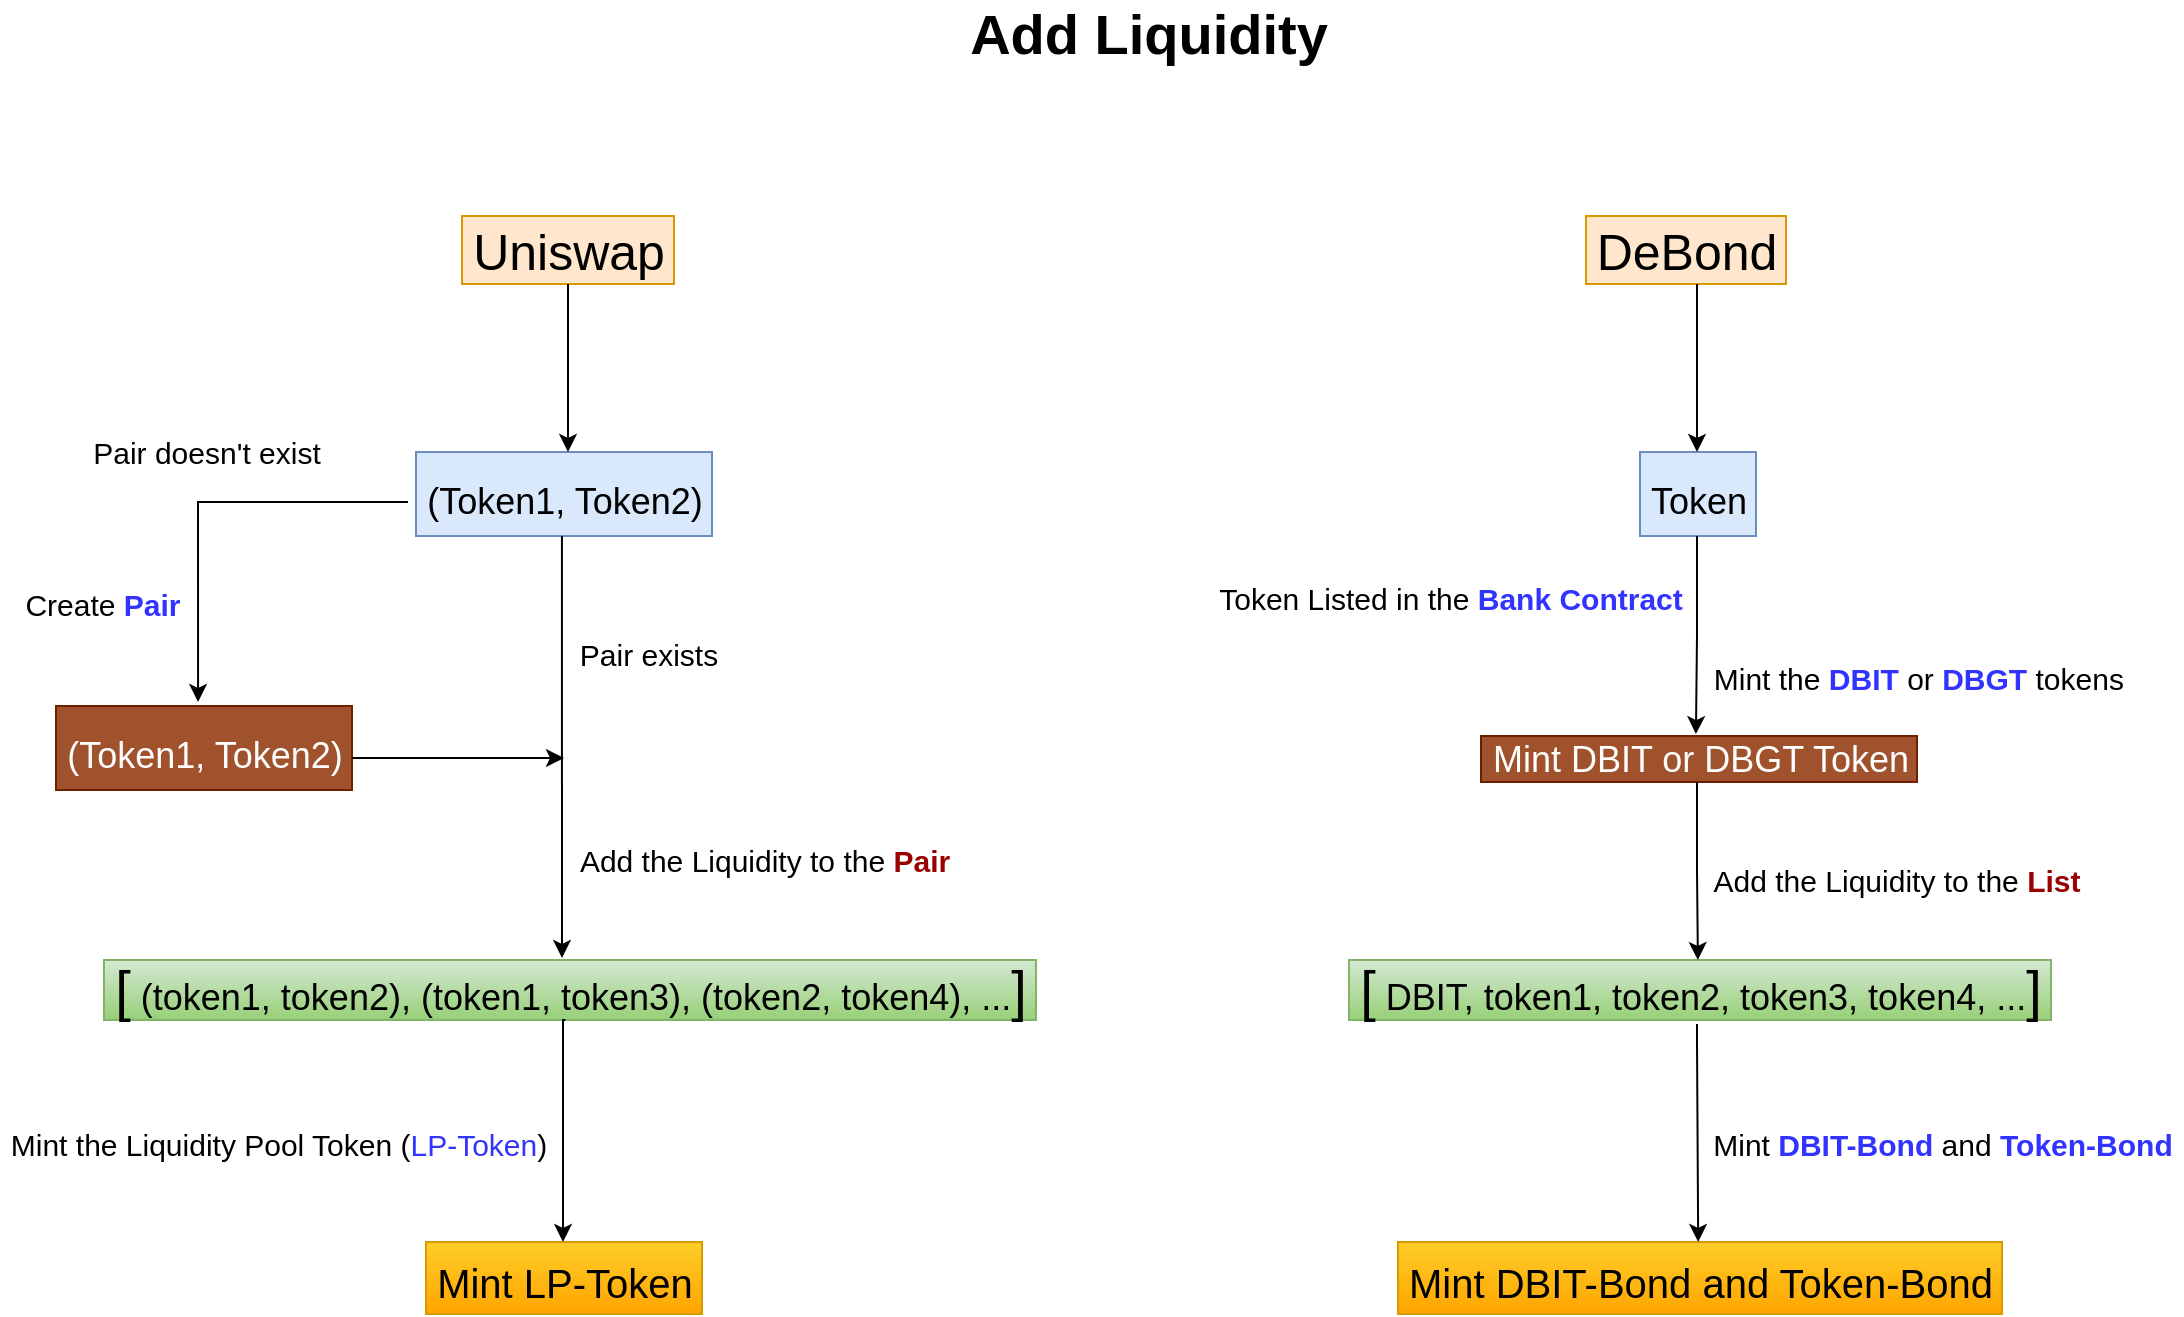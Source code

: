 <mxfile version="16.6.4" type="github">
  <diagram id="2oeUySleaV4vJK9pJLwO" name="Page-1">
    <mxGraphModel dx="1420" dy="805" grid="0" gridSize="10" guides="1" tooltips="1" connect="1" arrows="1" fold="1" page="1" pageScale="1" pageWidth="1169" pageHeight="827" math="0" shadow="0">
      <root>
        <mxCell id="0" />
        <mxCell id="1" parent="0" />
        <mxCell id="Drk82KQ6Ul8CciXEeTbn-1" value="&lt;font style=&quot;font-size: 28px&quot;&gt;Add Liquidity&lt;/font&gt;" style="text;html=1;resizable=0;autosize=1;align=center;verticalAlign=middle;points=[];fillColor=none;strokeColor=none;rounded=0;fontStyle=1" parent="1" vertex="1">
          <mxGeometry x="490" y="39" width="189" height="24" as="geometry" />
        </mxCell>
        <mxCell id="KYhHVB4WSsh-iQpejZ-_-1" value="Uniswap" style="text;html=1;resizable=0;autosize=1;align=center;verticalAlign=middle;points=[];rounded=0;fontSize=25;fillColor=#ffe6cc;strokeColor=#d79b00;" vertex="1" parent="1">
          <mxGeometry x="242" y="142" width="106" height="34" as="geometry" />
        </mxCell>
        <mxCell id="KYhHVB4WSsh-iQpejZ-_-2" value="DeBond" style="text;html=1;resizable=0;autosize=1;align=center;verticalAlign=middle;points=[];fillColor=#ffe6cc;strokeColor=#d79b00;rounded=0;fontSize=25;" vertex="1" parent="1">
          <mxGeometry x="804" y="142" width="100" height="34" as="geometry" />
        </mxCell>
        <mxCell id="KYhHVB4WSsh-iQpejZ-_-3" value="&lt;font style=&quot;font-size: 18px&quot;&gt;(Token1, Token2)&lt;/font&gt;" style="text;html=1;resizable=0;autosize=1;align=center;verticalAlign=middle;points=[];fillColor=#dae8fc;strokeColor=#6c8ebf;rounded=0;fontSize=28;" vertex="1" parent="1">
          <mxGeometry x="219" y="260" width="148" height="42" as="geometry" />
        </mxCell>
        <mxCell id="KYhHVB4WSsh-iQpejZ-_-4" value="&lt;font style=&quot;font-size: 18px&quot;&gt;(Token1, Token2)&lt;/font&gt;" style="text;html=1;resizable=0;autosize=1;align=center;verticalAlign=middle;points=[];fillColor=#a0522d;strokeColor=#6D1F00;rounded=0;fontSize=28;fontColor=#ffffff;" vertex="1" parent="1">
          <mxGeometry x="39" y="387" width="148" height="42" as="geometry" />
        </mxCell>
        <mxCell id="KYhHVB4WSsh-iQpejZ-_-5" value="&lt;font style=&quot;font-size: 28px&quot;&gt;[&lt;/font&gt; (token1, token2), (token1, token3), (token2, token4), ...&lt;font style=&quot;font-size: 28px&quot;&gt;]&lt;/font&gt;" style="text;html=1;resizable=0;autosize=1;align=center;verticalAlign=middle;points=[];fillColor=#d5e8d4;rounded=0;fontSize=18;gradientColor=#97d077;strokeColor=#82b366;" vertex="1" parent="1">
          <mxGeometry x="63" y="514" width="466" height="30" as="geometry" />
        </mxCell>
        <mxCell id="KYhHVB4WSsh-iQpejZ-_-7" value="" style="edgeStyle=elbowEdgeStyle;elbow=vertical;endArrow=classic;html=1;rounded=0;fontSize=18;" edge="1" parent="1" source="KYhHVB4WSsh-iQpejZ-_-1" target="KYhHVB4WSsh-iQpejZ-_-3">
          <mxGeometry width="50" height="50" relative="1" as="geometry">
            <mxPoint x="211.5" y="185" as="sourcePoint" />
            <mxPoint x="14.5" y="199" as="targetPoint" />
            <Array as="points">
              <mxPoint x="295" y="255" />
            </Array>
          </mxGeometry>
        </mxCell>
        <mxCell id="KYhHVB4WSsh-iQpejZ-_-8" value="" style="edgeStyle=segmentEdgeStyle;endArrow=classic;html=1;rounded=0;fontSize=18;exitX=-0.027;exitY=0.595;exitDx=0;exitDy=0;exitPerimeter=0;entryX=0.48;entryY=-0.048;entryDx=0;entryDy=0;entryPerimeter=0;" edge="1" parent="1" source="KYhHVB4WSsh-iQpejZ-_-3" target="KYhHVB4WSsh-iQpejZ-_-4">
          <mxGeometry width="50" height="50" relative="1" as="geometry">
            <mxPoint x="79" y="288" as="sourcePoint" />
            <mxPoint x="111" y="372" as="targetPoint" />
          </mxGeometry>
        </mxCell>
        <mxCell id="KYhHVB4WSsh-iQpejZ-_-9" value="" style="edgeStyle=segmentEdgeStyle;endArrow=classic;html=1;rounded=0;fontSize=18;exitX=0.493;exitY=1;exitDx=0;exitDy=0;exitPerimeter=0;" edge="1" parent="1" source="KYhHVB4WSsh-iQpejZ-_-3">
          <mxGeometry width="50" height="50" relative="1" as="geometry">
            <mxPoint x="556" y="425" as="sourcePoint" />
            <mxPoint x="292" y="513" as="targetPoint" />
            <Array as="points" />
          </mxGeometry>
        </mxCell>
        <mxCell id="KYhHVB4WSsh-iQpejZ-_-16" value="" style="edgeStyle=elbowEdgeStyle;elbow=horizontal;endArrow=classic;html=1;rounded=0;fontSize=18;" edge="1" parent="1">
          <mxGeometry width="50" height="50" relative="1" as="geometry">
            <mxPoint x="187" y="413" as="sourcePoint" />
            <mxPoint x="293" y="413" as="targetPoint" />
          </mxGeometry>
        </mxCell>
        <mxCell id="KYhHVB4WSsh-iQpejZ-_-17" value="&lt;font style=&quot;font-size: 15px&quot;&gt;Pair exists&lt;/font&gt;" style="text;html=1;resizable=0;autosize=1;align=center;verticalAlign=middle;points=[];fillColor=none;strokeColor=none;rounded=0;fontSize=18;" vertex="1" parent="1">
          <mxGeometry x="295" y="347" width="79" height="27" as="geometry" />
        </mxCell>
        <mxCell id="KYhHVB4WSsh-iQpejZ-_-18" value="&lt;font style=&quot;font-size: 15px&quot;&gt;Pair doesn&#39;t exist&lt;/font&gt;" style="text;html=1;resizable=0;autosize=1;align=center;verticalAlign=middle;points=[];fillColor=none;strokeColor=none;rounded=0;fontSize=18;" vertex="1" parent="1">
          <mxGeometry x="51.5" y="246" width="124" height="27" as="geometry" />
        </mxCell>
        <mxCell id="KYhHVB4WSsh-iQpejZ-_-19" value="Add the Liquidity to the &lt;font color=&quot;#990000&quot;&gt;&lt;b&gt;Pair&lt;/b&gt;&lt;/font&gt;" style="text;html=1;resizable=0;autosize=1;align=center;verticalAlign=middle;points=[];fillColor=none;strokeColor=none;rounded=0;fontSize=15;" vertex="1" parent="1">
          <mxGeometry x="295" y="453" width="195" height="22" as="geometry" />
        </mxCell>
        <mxCell id="KYhHVB4WSsh-iQpejZ-_-20" value="Create &lt;font color=&quot;#3333ff&quot;&gt;&lt;b&gt;Pair&lt;/b&gt;&lt;/font&gt;" style="text;html=1;resizable=0;autosize=1;align=center;verticalAlign=middle;points=[];fillColor=none;strokeColor=none;rounded=0;fontSize=15;" vertex="1" parent="1">
          <mxGeometry x="18" y="325" width="88" height="22" as="geometry" />
        </mxCell>
        <mxCell id="KYhHVB4WSsh-iQpejZ-_-22" value="&lt;font style=&quot;font-size: 20px&quot;&gt;Mint LP-Token&lt;/font&gt;" style="text;html=1;resizable=0;autosize=1;align=center;verticalAlign=middle;points=[];fillColor=#ffcd28;strokeColor=#d79b00;rounded=0;fontSize=25;gradientColor=#ffa500;" vertex="1" parent="1">
          <mxGeometry x="224" y="655" width="138" height="36" as="geometry" />
        </mxCell>
        <mxCell id="KYhHVB4WSsh-iQpejZ-_-25" value="" style="edgeStyle=segmentEdgeStyle;endArrow=classic;html=1;rounded=0;fontSize=20;fontColor=#000000;exitX=0.495;exitY=1;exitDx=0;exitDy=0;exitPerimeter=0;" edge="1" parent="1" source="KYhHVB4WSsh-iQpejZ-_-5">
          <mxGeometry width="50" height="50" relative="1" as="geometry">
            <mxPoint x="292.5" y="611" as="sourcePoint" />
            <mxPoint x="292.5" y="655" as="targetPoint" />
          </mxGeometry>
        </mxCell>
        <mxCell id="KYhHVB4WSsh-iQpejZ-_-26" value="&lt;font style=&quot;font-size: 15px&quot;&gt;Mint the Liquidity Pool Token (&lt;font color=&quot;#3333ff&quot;&gt;LP-Token&lt;/font&gt;)&lt;/font&gt;" style="text;html=1;resizable=0;autosize=1;align=center;verticalAlign=middle;points=[];fillColor=none;strokeColor=none;rounded=0;fontSize=20;fontColor=#000000;" vertex="1" parent="1">
          <mxGeometry x="11" y="589" width="278" height="29" as="geometry" />
        </mxCell>
        <mxCell id="KYhHVB4WSsh-iQpejZ-_-27" value="&lt;span style=&quot;font-size: 18px&quot;&gt;Token&lt;/span&gt;" style="text;html=1;resizable=0;autosize=1;align=center;verticalAlign=middle;points=[];fillColor=#dae8fc;strokeColor=#6c8ebf;rounded=0;fontSize=28;" vertex="1" parent="1">
          <mxGeometry x="831" y="260" width="58" height="42" as="geometry" />
        </mxCell>
        <mxCell id="KYhHVB4WSsh-iQpejZ-_-28" value="" style="edgeStyle=elbowEdgeStyle;elbow=vertical;endArrow=classic;html=1;rounded=0;fontSize=18;" edge="1" parent="1">
          <mxGeometry width="50" height="50" relative="1" as="geometry">
            <mxPoint x="859.5" y="176" as="sourcePoint" />
            <mxPoint x="859.5" y="260" as="targetPoint" />
            <Array as="points">
              <mxPoint x="859.5" y="255" />
            </Array>
          </mxGeometry>
        </mxCell>
        <mxCell id="KYhHVB4WSsh-iQpejZ-_-29" value="&lt;font style=&quot;font-size: 18px&quot;&gt;Mint DBIT or DBGT Token&lt;/font&gt;" style="text;html=1;resizable=0;autosize=1;align=center;verticalAlign=middle;points=[];fillColor=#a0522d;strokeColor=#6D1F00;rounded=0;fontSize=15;fontColor=#ffffff;" vertex="1" parent="1">
          <mxGeometry x="751.5" y="402" width="218" height="23" as="geometry" />
        </mxCell>
        <mxCell id="KYhHVB4WSsh-iQpejZ-_-30" value="&lt;font style=&quot;font-size: 28px&quot;&gt;[&lt;/font&gt; DBIT, token1, token2, token3, token4, ...&lt;font style=&quot;font-size: 28px&quot;&gt;]&lt;/font&gt;" style="text;html=1;resizable=0;autosize=1;align=center;verticalAlign=middle;points=[];fillColor=#d5e8d4;rounded=0;fontSize=18;gradientColor=#97d077;strokeColor=#82b366;" vertex="1" parent="1">
          <mxGeometry x="685.5" y="514" width="351" height="30" as="geometry" />
        </mxCell>
        <mxCell id="KYhHVB4WSsh-iQpejZ-_-31" value="&lt;font style=&quot;font-size: 20px&quot;&gt;Mint DBIT-Bond and Token-Bond&lt;/font&gt;" style="text;html=1;resizable=0;autosize=1;align=center;verticalAlign=middle;points=[];fillColor=#ffcd28;strokeColor=#d79b00;rounded=0;fontSize=25;gradientColor=#ffa500;" vertex="1" parent="1">
          <mxGeometry x="710" y="655" width="302" height="36" as="geometry" />
        </mxCell>
        <mxCell id="KYhHVB4WSsh-iQpejZ-_-33" value="" style="edgeStyle=elbowEdgeStyle;elbow=vertical;endArrow=classic;html=1;rounded=0;fontSize=28;fontColor=#000000;entryX=0.493;entryY=-0.043;entryDx=0;entryDy=0;entryPerimeter=0;" edge="1" parent="1" target="KYhHVB4WSsh-iQpejZ-_-29">
          <mxGeometry width="50" height="50" relative="1" as="geometry">
            <mxPoint x="859.5" y="302" as="sourcePoint" />
            <mxPoint x="859.5" y="351" as="targetPoint" />
          </mxGeometry>
        </mxCell>
        <mxCell id="KYhHVB4WSsh-iQpejZ-_-34" value="" style="edgeStyle=elbowEdgeStyle;elbow=vertical;endArrow=classic;html=1;rounded=0;fontSize=28;fontColor=#000000;entryX=0.497;entryY=0;entryDx=0;entryDy=0;entryPerimeter=0;" edge="1" parent="1" target="KYhHVB4WSsh-iQpejZ-_-30">
          <mxGeometry width="50" height="50" relative="1" as="geometry">
            <mxPoint x="859.5" y="425" as="sourcePoint" />
            <mxPoint x="859.5" y="484" as="targetPoint" />
          </mxGeometry>
        </mxCell>
        <mxCell id="KYhHVB4WSsh-iQpejZ-_-35" value="" style="edgeStyle=elbowEdgeStyle;elbow=vertical;endArrow=classic;html=1;rounded=0;fontSize=28;fontColor=#000000;entryX=0.497;entryY=0;entryDx=0;entryDy=0;entryPerimeter=0;" edge="1" parent="1" target="KYhHVB4WSsh-iQpejZ-_-31">
          <mxGeometry width="50" height="50" relative="1" as="geometry">
            <mxPoint x="859.5" y="546" as="sourcePoint" />
            <mxPoint x="859.5" y="593" as="targetPoint" />
            <Array as="points">
              <mxPoint x="839.5" y="555" />
            </Array>
          </mxGeometry>
        </mxCell>
        <mxCell id="KYhHVB4WSsh-iQpejZ-_-36" value="&lt;font style=&quot;font-size: 15px&quot;&gt;Token Listed in the &lt;font color=&quot;#3333ff&quot;&gt;&lt;b&gt;Bank Contract&lt;/b&gt;&lt;/font&gt;&lt;/font&gt;" style="text;html=1;resizable=0;autosize=1;align=center;verticalAlign=middle;points=[];fillColor=none;strokeColor=none;rounded=0;fontSize=28;fontColor=#000000;" vertex="1" parent="1">
          <mxGeometry x="615" y="307" width="242" height="43" as="geometry" />
        </mxCell>
        <mxCell id="KYhHVB4WSsh-iQpejZ-_-37" value="&lt;span style=&quot;font-size: 15px&quot;&gt;Mint the &lt;font color=&quot;#3333ff&quot;&gt;&lt;b&gt;DBIT&lt;/b&gt;&lt;/font&gt; or &lt;font color=&quot;#3333ff&quot;&gt;&lt;b&gt;DBGT&lt;/b&gt;&lt;/font&gt; tokens&amp;nbsp;&lt;br&gt;&lt;/span&gt;" style="text;html=1;resizable=0;autosize=1;align=center;verticalAlign=middle;points=[];fillColor=none;strokeColor=none;rounded=0;fontSize=28;fontColor=#000000;" vertex="1" parent="1">
          <mxGeometry x="862" y="347" width="219" height="43" as="geometry" />
        </mxCell>
        <mxCell id="KYhHVB4WSsh-iQpejZ-_-38" value="Add the Liquidity to the&lt;font color=&quot;#990000&quot;&gt;&amp;nbsp;&lt;b&gt;List&lt;/b&gt;&lt;/font&gt;" style="text;html=1;resizable=0;autosize=1;align=center;verticalAlign=middle;points=[];fillColor=none;strokeColor=none;rounded=0;fontSize=15;" vertex="1" parent="1">
          <mxGeometry x="862" y="463" width="193" height="22" as="geometry" />
        </mxCell>
        <mxCell id="KYhHVB4WSsh-iQpejZ-_-39" value="&lt;font style=&quot;font-size: 15px&quot;&gt;Mint &lt;b&gt;&lt;font color=&quot;#3333ff&quot;&gt;DBIT-Bond&lt;/font&gt;&lt;/b&gt; and &lt;b&gt;&lt;font color=&quot;#3333ff&quot;&gt;Token-Bond&lt;/font&gt;&lt;/b&gt;&lt;/font&gt;" style="text;html=1;resizable=0;autosize=1;align=center;verticalAlign=middle;points=[];fillColor=none;strokeColor=none;rounded=0;fontSize=20;fontColor=#000000;" vertex="1" parent="1">
          <mxGeometry x="862" y="589" width="240" height="29" as="geometry" />
        </mxCell>
      </root>
    </mxGraphModel>
  </diagram>
</mxfile>
